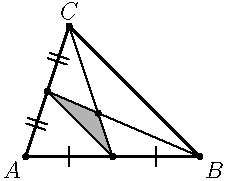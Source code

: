 import geometry;

size(4cm);

point
    pA = (0,0), pB = (4,0), pC = (1,3),
    pB1 = (pA+pC)/2, pC1 = (pA+pB)/2,
    pP = extension(pB, pB1, pC, pC1),
    pA1 = extension(pA, pP, pB, pC);

fill(pP--pB1--pC1--cycle, gray(0.7));

draw(pA--pB--pC--cycle, linewidth(1));

draw(pB--pB1--pC1--pC);

draw(pA--pB, invisible, StickIntervalMarker(2, 1));
draw(pA--pC, invisible, StickIntervalMarker(2, 2));

dot(Label("$A$", pA, SW));
dot(Label("$B$", pB, SE));
dot(Label("$C$", pC, N));
dot(pP);
//dot(pA1);
dot(pB1);
dot(pC1);

